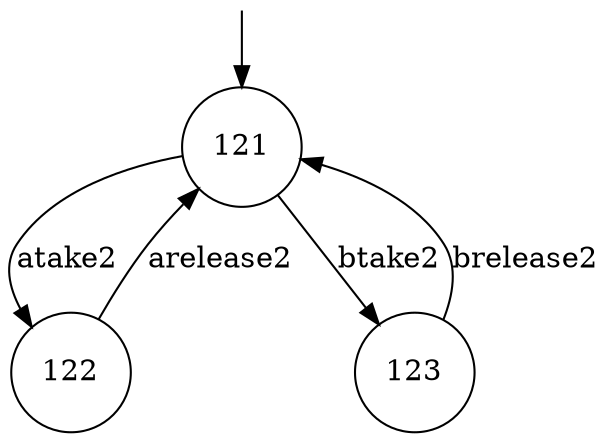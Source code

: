 digraph g {

	s0 [shape="circle" label="121"];
	s1 [shape="circle" label="122"];
	s2 [shape="circle" label="123"];

	s0 -> s2 [modality="MUST", style="strict", label="btake2"];
	s2 -> s0 [modality="MUST", style="strict", label="brelease2"];
	s1 -> s0 [modality="MUST", style="strict", label="arelease2"];
	s0 -> s1 [modality="MUST", style="strict", label="atake2"];

__start0 [label="" shape="none" width="0" height="0"];
__start0 -> s0;
}
